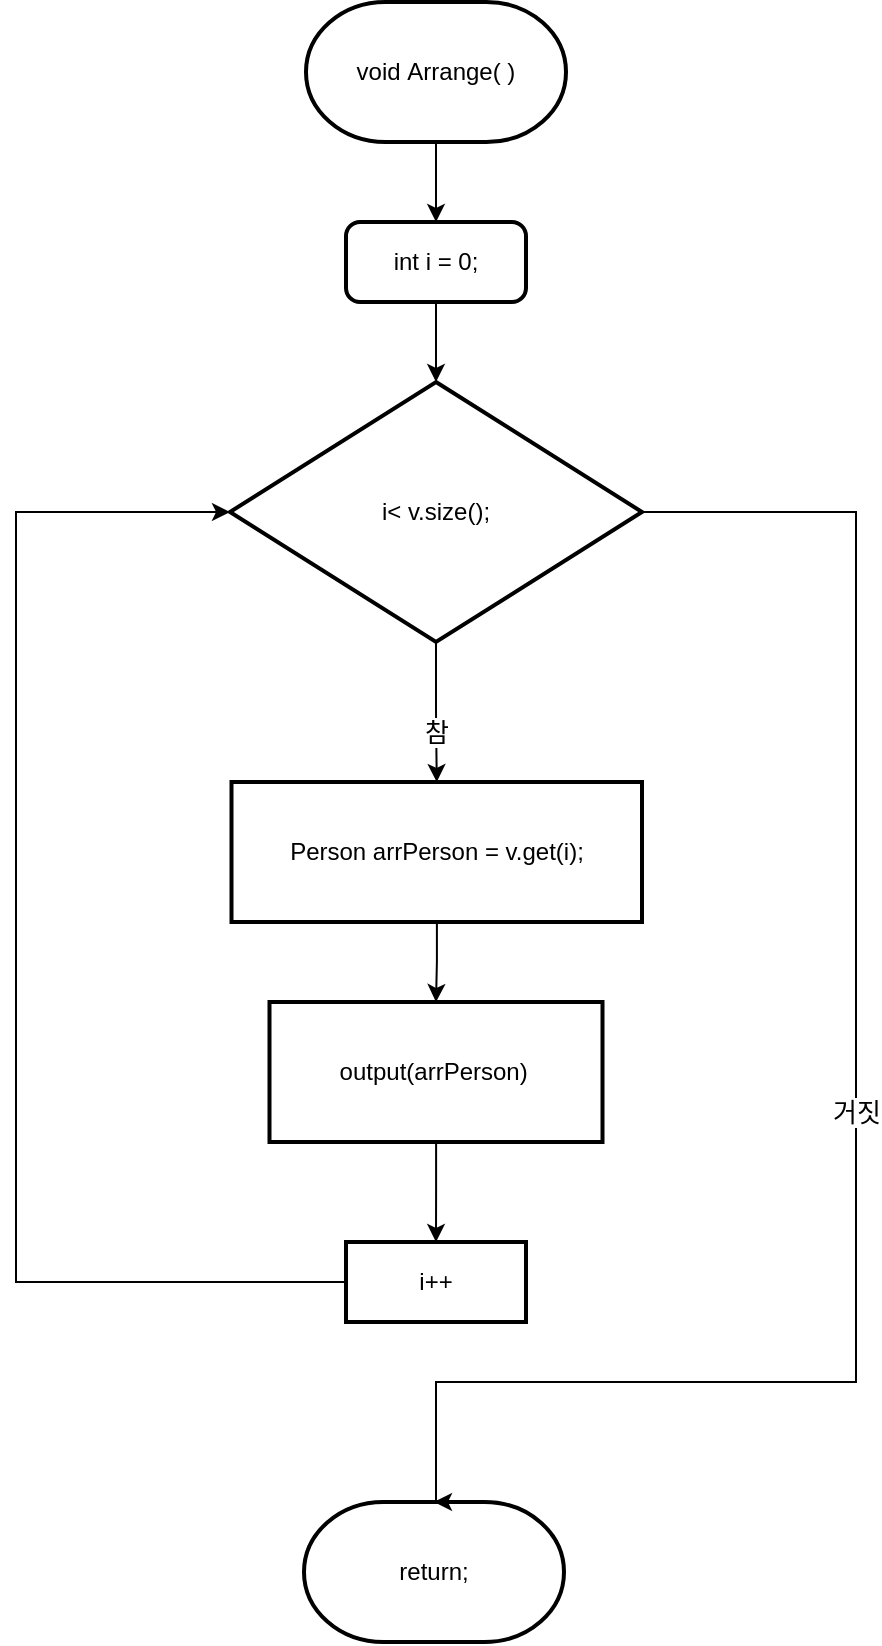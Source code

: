 <mxfile version="14.4.4" type="github">
  <diagram id="C5RBs43oDa-KdzZeNtuy" name="Page-1">
    <mxGraphModel dx="1422" dy="794" grid="1" gridSize="10" guides="1" tooltips="1" connect="1" arrows="1" fold="1" page="1" pageScale="1" pageWidth="827" pageHeight="1169" math="0" shadow="0">
      <root>
        <mxCell id="WIyWlLk6GJQsqaUBKTNV-0" />
        <mxCell id="WIyWlLk6GJQsqaUBKTNV-1" parent="WIyWlLk6GJQsqaUBKTNV-0" />
        <mxCell id="8ZOwr5buo_LH_EpZrVhO-26" style="edgeStyle=orthogonalEdgeStyle;rounded=0;orthogonalLoop=1;jettySize=auto;html=1;entryX=0.5;entryY=0;entryDx=0;entryDy=0;" edge="1" parent="WIyWlLk6GJQsqaUBKTNV-1" source="8ZOwr5buo_LH_EpZrVhO-1" target="8ZOwr5buo_LH_EpZrVhO-23">
          <mxGeometry relative="1" as="geometry" />
        </mxCell>
        <mxCell id="8ZOwr5buo_LH_EpZrVhO-1" value="Person arrPerson = v.get(i);" style="rounded=1;whiteSpace=wrap;html=1;absoluteArcSize=1;arcSize=0;strokeWidth=2;" vertex="1" parent="WIyWlLk6GJQsqaUBKTNV-1">
          <mxGeometry x="377.75" y="420" width="205.25" height="70" as="geometry" />
        </mxCell>
        <mxCell id="8ZOwr5buo_LH_EpZrVhO-5" style="edgeStyle=orthogonalEdgeStyle;rounded=0;orthogonalLoop=1;jettySize=auto;html=1;exitX=0.5;exitY=1;exitDx=0;exitDy=0;exitPerimeter=0;entryX=0.5;entryY=0;entryDx=0;entryDy=0;fontSize=13;" edge="1" parent="WIyWlLk6GJQsqaUBKTNV-1" source="8ZOwr5buo_LH_EpZrVhO-6" target="8ZOwr5buo_LH_EpZrVhO-14">
          <mxGeometry relative="1" as="geometry" />
        </mxCell>
        <mxCell id="8ZOwr5buo_LH_EpZrVhO-6" value="&lt;span style=&quot;text-align: left&quot;&gt;void&amp;nbsp;&lt;/span&gt;&lt;span style=&quot;text-align: left&quot;&gt;Arrange( )&lt;/span&gt;" style="strokeWidth=2;html=1;shape=mxgraph.flowchart.terminator;whiteSpace=wrap;" vertex="1" parent="WIyWlLk6GJQsqaUBKTNV-1">
          <mxGeometry x="415" y="30" width="130" height="70" as="geometry" />
        </mxCell>
        <mxCell id="8ZOwr5buo_LH_EpZrVhO-7" value="return;" style="strokeWidth=2;html=1;shape=mxgraph.flowchart.terminator;whiteSpace=wrap;" vertex="1" parent="WIyWlLk6GJQsqaUBKTNV-1">
          <mxGeometry x="414" y="780" width="130" height="70" as="geometry" />
        </mxCell>
        <mxCell id="8ZOwr5buo_LH_EpZrVhO-10" value="참" style="edgeStyle=orthogonalEdgeStyle;rounded=0;orthogonalLoop=1;jettySize=auto;html=1;exitX=0.5;exitY=1;exitDx=0;exitDy=0;exitPerimeter=0;entryX=0.5;entryY=0;entryDx=0;entryDy=0;fontSize=13;" edge="1" parent="WIyWlLk6GJQsqaUBKTNV-1" source="8ZOwr5buo_LH_EpZrVhO-12" target="8ZOwr5buo_LH_EpZrVhO-1">
          <mxGeometry y="-10" relative="1" as="geometry">
            <mxPoint as="offset" />
            <mxPoint x="480" y="390" as="targetPoint" />
          </mxGeometry>
        </mxCell>
        <mxCell id="8ZOwr5buo_LH_EpZrVhO-11" value="거짓" style="edgeStyle=orthogonalEdgeStyle;rounded=0;orthogonalLoop=1;jettySize=auto;html=1;exitX=1;exitY=0.5;exitDx=0;exitDy=0;exitPerimeter=0;fontSize=13;entryX=0.5;entryY=0;entryDx=0;entryDy=0;entryPerimeter=0;" edge="1" parent="WIyWlLk6GJQsqaUBKTNV-1" source="8ZOwr5buo_LH_EpZrVhO-12" target="8ZOwr5buo_LH_EpZrVhO-7">
          <mxGeometry relative="1" as="geometry">
            <mxPoint x="590.5" y="760" as="targetPoint" />
            <Array as="points">
              <mxPoint x="690" y="285" />
              <mxPoint x="690" y="720" />
              <mxPoint x="480" y="720" />
            </Array>
          </mxGeometry>
        </mxCell>
        <mxCell id="8ZOwr5buo_LH_EpZrVhO-12" value="i&amp;lt; v.size();" style="strokeWidth=2;html=1;shape=mxgraph.flowchart.decision;whiteSpace=wrap;" vertex="1" parent="WIyWlLk6GJQsqaUBKTNV-1">
          <mxGeometry x="377" y="220" width="206" height="130" as="geometry" />
        </mxCell>
        <mxCell id="8ZOwr5buo_LH_EpZrVhO-13" style="edgeStyle=orthogonalEdgeStyle;rounded=0;orthogonalLoop=1;jettySize=auto;html=1;exitX=0.5;exitY=1;exitDx=0;exitDy=0;entryX=0.5;entryY=0;entryDx=0;entryDy=0;entryPerimeter=0;fontSize=13;" edge="1" parent="WIyWlLk6GJQsqaUBKTNV-1" source="8ZOwr5buo_LH_EpZrVhO-14" target="8ZOwr5buo_LH_EpZrVhO-12">
          <mxGeometry relative="1" as="geometry" />
        </mxCell>
        <mxCell id="8ZOwr5buo_LH_EpZrVhO-14" value="int i = 0;" style="rounded=1;whiteSpace=wrap;html=1;absoluteArcSize=1;arcSize=14;strokeWidth=2;" vertex="1" parent="WIyWlLk6GJQsqaUBKTNV-1">
          <mxGeometry x="435" y="140" width="90" height="40" as="geometry" />
        </mxCell>
        <mxCell id="8ZOwr5buo_LH_EpZrVhO-20" style="edgeStyle=orthogonalEdgeStyle;rounded=0;orthogonalLoop=1;jettySize=auto;html=1;exitX=0;exitY=0.5;exitDx=0;exitDy=0;entryX=0;entryY=0.5;entryDx=0;entryDy=0;entryPerimeter=0;" edge="1" parent="WIyWlLk6GJQsqaUBKTNV-1" source="8ZOwr5buo_LH_EpZrVhO-17" target="8ZOwr5buo_LH_EpZrVhO-12">
          <mxGeometry relative="1" as="geometry">
            <Array as="points">
              <mxPoint x="270" y="670" />
              <mxPoint x="270" y="285" />
            </Array>
          </mxGeometry>
        </mxCell>
        <mxCell id="8ZOwr5buo_LH_EpZrVhO-17" value="i++" style="rounded=1;whiteSpace=wrap;html=1;absoluteArcSize=1;arcSize=0;strokeWidth=2;" vertex="1" parent="WIyWlLk6GJQsqaUBKTNV-1">
          <mxGeometry x="435" y="650" width="90" height="40" as="geometry" />
        </mxCell>
        <mxCell id="8ZOwr5buo_LH_EpZrVhO-25" style="edgeStyle=orthogonalEdgeStyle;rounded=0;orthogonalLoop=1;jettySize=auto;html=1;entryX=0.5;entryY=0;entryDx=0;entryDy=0;" edge="1" parent="WIyWlLk6GJQsqaUBKTNV-1" source="8ZOwr5buo_LH_EpZrVhO-23" target="8ZOwr5buo_LH_EpZrVhO-17">
          <mxGeometry relative="1" as="geometry" />
        </mxCell>
        <mxCell id="8ZOwr5buo_LH_EpZrVhO-23" value="&lt;span style=&quot;font-family: &amp;#34;helvetica&amp;#34; ; text-align: left&quot;&gt;output(arrPerson)&amp;nbsp;&lt;/span&gt;" style="rounded=1;whiteSpace=wrap;html=1;absoluteArcSize=1;arcSize=0;strokeWidth=2;" vertex="1" parent="WIyWlLk6GJQsqaUBKTNV-1">
          <mxGeometry x="396.75" y="530" width="166.5" height="70" as="geometry" />
        </mxCell>
      </root>
    </mxGraphModel>
  </diagram>
</mxfile>
